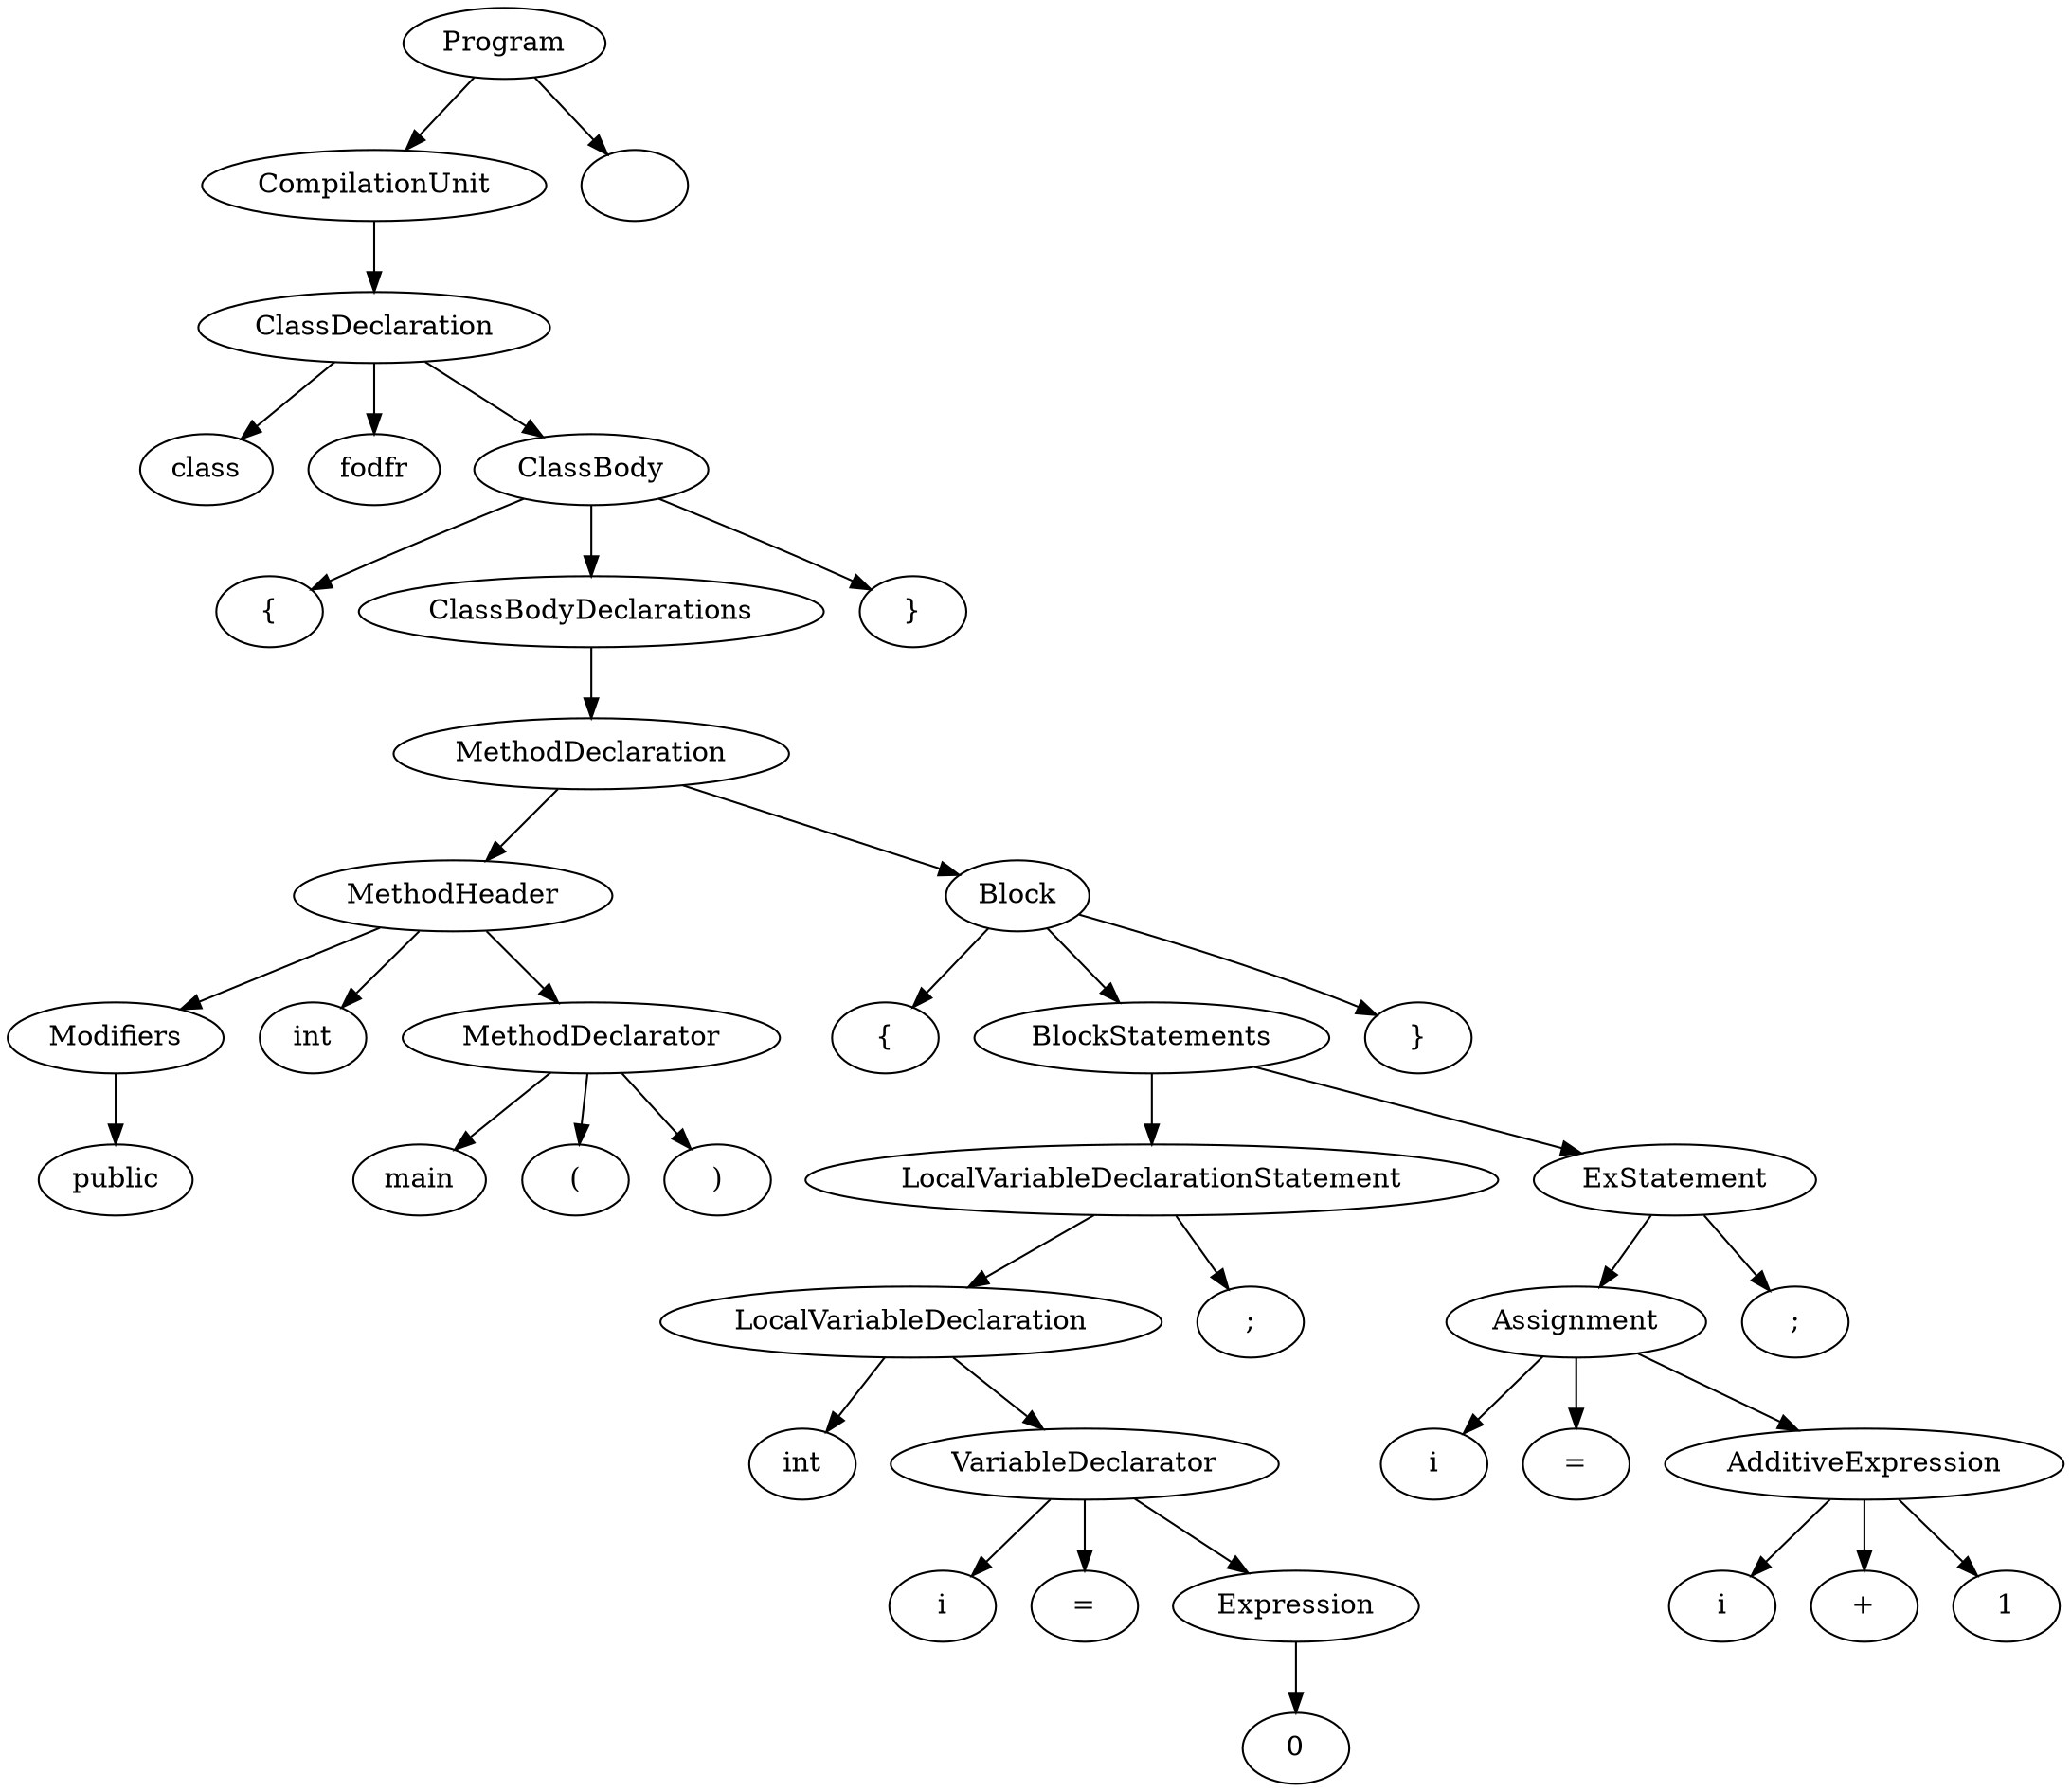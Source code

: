 digraph G {
n1 [label="class"]
n2 [label="fodfr"]
n3 [label="{"]
n4 [label="public"]
n5 [label="Modifiers"]
n5->n4;
n6 [label="int"]
n7 [label="main"]
n8 [label="("]
n9 [label=")"]
n10 [label="MethodDeclarator"]
n10->n9;
n10->n8;
n10->n7;
n11 [label="MethodHeader"]
n11->n10;
n11->n6;
n11->n5;
n12 [label="{"]
n13 [label="int"]
n14 [label="i"]
n15 [label="="]
n16 [label="0"]
n17 [label="Expression"]
n17->n16;
n18 [label="VariableDeclarator"]
n18->n17;
n18->n15;
n18->n14;
n19 [label="LocalVariableDeclaration"]
n19->n18;
n19->n13;
n20 [label=";"]
n21 [label="LocalVariableDeclarationStatement"]
n21->n20;
n21->n19;
n22 [label="i"]
n23 [label="="]
n24 [label="i"]
n25 [label="+"]
n26 [label="1"]
n27 [label="AdditiveExpression"]
n27->n26;
n27->n25;
n27->n24;
n28 [label="Assignment"]
n28->n27;
n28->n23;
n28->n22;
n29 [label=";"]
n30 [label="ExStatement"]
n30->n29;
n30->n28;
n31 [label="BlockStatements"]
n31->n30;
n31->n21;
n32 [label="}"]
n33 [label="Block"]
n33->n32;
n33->n31;
n33->n12;
n34 [label="MethodDeclaration"]
n34->n33;
n34->n11;
n35 [label="ClassBodyDeclarations"]
n35->n34;
n36 [label="}"]
n37 [label="ClassBody"]
n37->n36;
n37->n35;
n37->n3;
n38 [label="ClassDeclaration"]
n38->n37;
n38->n2;
n38->n1;
n39 [label="CompilationUnit"]
n39->n38;
n40 [label="Program"]
n40->n41;
n40->n39;
n41 [label=""]
}
